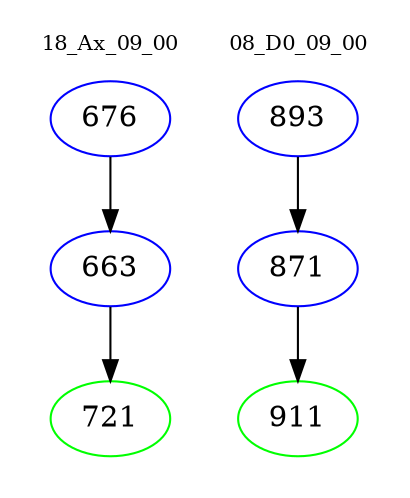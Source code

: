 digraph{
subgraph cluster_0 {
color = white
label = "18_Ax_09_00";
fontsize=10;
T0_676 [label="676", color="blue"]
T0_676 -> T0_663 [color="black"]
T0_663 [label="663", color="blue"]
T0_663 -> T0_721 [color="black"]
T0_721 [label="721", color="green"]
}
subgraph cluster_1 {
color = white
label = "08_D0_09_00";
fontsize=10;
T1_893 [label="893", color="blue"]
T1_893 -> T1_871 [color="black"]
T1_871 [label="871", color="blue"]
T1_871 -> T1_911 [color="black"]
T1_911 [label="911", color="green"]
}
}
